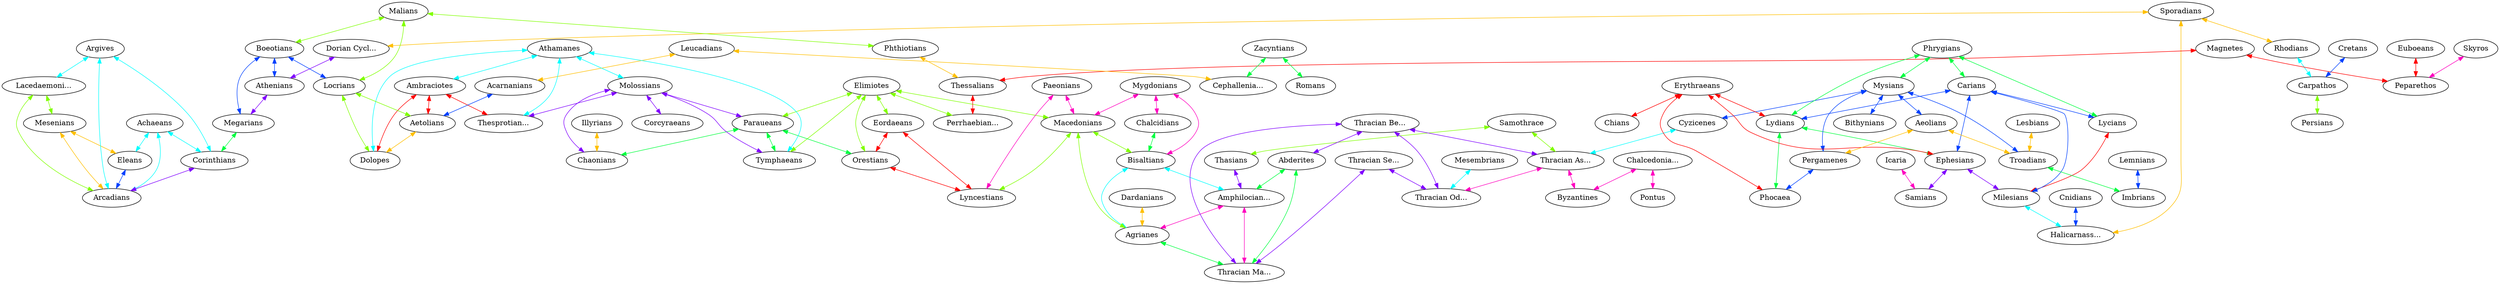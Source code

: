 graph x {
"Mesenians" [pos="1.88888888888889,-6.125",label="Mesenians"]
"Eleans" [pos="1.79166666666667,-5.47222222222222",label="Eleans"]
"Achaeans" [pos="2.125,-4.98611111111111",label="Achaeans"]
"Romans" [pos="0.916666666666667,-5.90277777777778",label="Romans"]
"Illyrians" [pos="0.319444444444444,-2",label="Illyrians"]
"Dardanians" [pos="3.52777777777778,-0.875",label="Dardanians"]
"Skyros" [pos="4.54166666666667,-4.06944444444444",label="Skyros"]
"Lemnians" [pos="5.22222222222222,-3.09722222222222",label="Lemnians"]
"Pontus" [pos="8.04166666666667,-1.04166666666667",label="Pontus"]
"Persians" [pos="8.05555555555556,-7.41666666666667",label="Persians"]
"Icaria" [pos="5.81944444444444,-5.72222222222222",label="Icaria"]
"Carpathos" [pos="6.91666666666667,-7.94444444444444",label="Carpathos"]
"Rhodians" [pos="7.40277777777778,-7.19444444444444",label="Rhodians"]
"Sporadians" [pos="6.25,-6.55555555555556",label="Sporadians"]
"Cnidians" [pos="8.36111111111111,-6.23611111111111",label="Cnidians"]
"Lycians" [pos="8.26388888888889,-5.73611111111111",label="Lycians"]
"Samians" [pos="6.34722222222222,-5.54166666666667",label="Samians"]
"Milesians" [pos="7.04166666666667,-5.63888888888889",label="Milesians"]
"Imbrians" [pos="5.59722222222222,-2.80555555555556",label="Imbrians"]
"Cyzicenes" [pos="7.52777777777778,-2.52777777777778",label="Cyzicenes"]
"Pergamenes" [pos="6.63888888888889,-3.81944444444444",label="Pergamenes"]
"Chalcedonians" [pos="8.40277777777778,-1.61111111111111",label="Chalcedonia..."]
"Phocaea" [pos="6.61111111111111,-4.43055555555556",label="Phocaea"]
"Lydians" [pos="7.59722222222222,-4.52777777777778",label="Lydians"]
"Chaonians" [pos="0.263888888888889,-2.54166666666667",label="Chaonians"]
"Corcyraeans" [pos="0.25,-3.36111111111111",label="Corcyraeans"]
"Orestians" [pos="0.930555555555556,-1.93055555555556",label="Orestians"]
"Thesprotians" [pos="0.763888888888889,-3.36111111111111",label="Thesprotian..."]
"Malians" [pos="2.29166666666667,-4.13888888888889",label="Malians"]
"Dorian Cycladians" [pos="4.75,-6.47222222222222",label="Dorian Cycl..."]
"Peparethos" [pos="3.98611111111111,-3.79166666666667",label="Peparethos"]
"Mysians" [pos="7.75,-3.36111111111111",label="Mysians"]
"Halicarnassians" [pos="7.48611111111111,-5.90277777777778",label="Halicarnass..."]
"Chalcidians" [pos="3.47222222222222,-2.58333333333333",label="Chalcidians"]
"Magnetes" [pos="3.05555555555556,-3.44444444444444",label="Magnetes"]
"Zacyntians" [pos="0.986111111111111,-5.52777777777778",label="Zacyntians"]
"Leucadians" [pos="0.694444444444444,-4.36111111111111",label="Leucadians"]
"Dolopes" [pos="1.875,-3.73611111111111",label="Dolopes"]
"Erythraeans" [pos="6.15277777777778,-4.81944444444444",label="Erythraeans"]
"Thracian Odrysi" [pos="6.44444444444444,-1.04166666666667",label="Thracian Od..."]
"Thracian Asti" [pos="6.625,-1.76388888888889",label="Thracian As..."]
"Thasians" [pos="4.65277777777778,-2.06944444444444",label="Thasians"]
"Bisaltians" [pos="3.59722222222222,-1.83333333333333",label="Bisaltians"]
"Eordaeans" [pos="1.73611111111111,-1.97222222222222",label="Eordaeans"]
"Phthiotians" [pos="2.68055555555556,-3.69444444444444",label="Phthiotians"]
"Elimiotes" [pos="1.84722222222222,-2.63888888888889",label="Elimiotes"]
"Amphilocians" [pos="3.98611111111111,-1.52777777777778",label="Amphilocian..."]
"Carians" [pos="7.76388888888889,-5.22222222222222",label="Carians"]
"Aeolians" [pos="6.66666666666667,-3.25",label="Aeolians"]
"Bithynians" [pos="8.30555555555556,-2.65277777777778",label="Bithynians"]
"Lesbians" [pos="5.47222222222222,-3.72222222222222",label="Lesbians"]
"Chians" [pos="5.5,-4.88888888888889",label="Chians"]
"Mesembrians" [pos="7.125,-0.694444444444444",label="Mesembrians"]
"Agrianes" [pos="3.77777777777778,-1.23611111111111",label="Agrianes"]
"Paeonians" [pos="2.625,-1.13888888888889",label="Paeonians"]
"Lyncestians" [pos="1.79166666666667,-1.56944444444444",label="Lyncestians"]
"Paraueans" [pos="0.944444444444444,-2.375",label="Paraueans"]
"Tymphaeans" [pos="1.47222222222222,-2.97222222222222",label="Tymphaeans"]
"Ambraciotes" [pos="1.41666666666667,-3.75",label="Ambraciotes"]
"Athamanes" [pos="1.59722222222222,-3.44444444444444",label="Athamanes"]
"Perrhaebians" [pos="2.25,-2.77777777777778",label="Perrhaebian..."]
"Acarnanians" [pos="1.25,-4.23611111111111",label="Acarnanians"]
"Aetolians" [pos="1.70833333333333,-4.43055555555556",label="Aetolians"]
"Locrians" [pos="2.68055555555556,-4.52777777777778",label="Locrians"]
"Boeotians" [pos="3.30555555555556,-4.80555555555556",label="Boeotians"]
"Megarians" [pos="2.5,-7.88888888888889",label="Megarians"]
"Corinthians" [pos="2.11111111111111,-7.93055555555556",label="Corinthians"]
"Argives" [pos="3.05555555555556,-5.69444444444444",label="Argives"]
"Mygdonians" [pos="3.15277777777778,-2.16666666666667",label="Mygdonians"]
"Samothrace" [pos="5.33333333333333,-2.16666666666667",label="Samothrace"]
"Thracian Maedi" [pos="4.95833333333333,-1.11111111111111",label="Thracian Ma..."]
"Phrygians" [pos="8.25,-5",label="Phrygians"]
"Byzantines" [pos="8.05555555555556,-1.47222222222222",label="Byzantines"]
"Troadians" [pos="6.11111111111111,-2.91666666666667",label="Troadians"]
"Ephesians" [pos="7.20833333333333,-5.26388888888889",label="Ephesians"]
"Cretans" [pos="4.70833333333333,-8.25",label="Cretans"]
"Lacedaemonians" [pos="2.84722222222222,-6.25",label="Lacedaemoni..."]
"Arcadians" [pos="2.25,-5.56944444444444",label="Arcadians"]
"Athenians" [pos="3.91666666666667,-5.22222222222222",label="Athenians"]
"Euboeans" [pos="3.94444444444444,-4.52777777777778",label="Euboeans"]
"Cephallenians" [pos="0.555555555555556,-4.83333333333333",label="Cephallenia..."]
"Thessalians" [pos="2.47222222222222,-3.38888888888889",label="Thessalians"]
"Molossians" [pos="0.722222222222222,-2.90277777777778",label="Molossians"]
"Thracian Bessi" [pos="5.875,-1.94444444444444",label="Thracian Be..."]
"Macedonians" [pos="2.47222222222222,-2.13888888888889",label="Macedonians"]
"Abderites" [pos="5.06944444444444,-1.5",label="Abderites"]
"Thracian Serdi" [pos="4.70833333333333,-0.722222222222222",label="Thracian Se..."]
"Sporadians" -- "Dorian Cycladians" [dir="both",color="0.125,1,1"]
"Sporadians" -- "Halicarnassians" [dir="both",color="0.125,1,1"]
"Sporadians" -- "Rhodians" [dir="both",color="0.125,1,1"]
"Elimiotes" -- "Paraueans" [dir="both",color="0.25,1,1"]
"Elimiotes" -- "Eordaeans" [dir="both",color="0.25,1,1"]
"Elimiotes" -- "Perrhaebians" [dir="both",color="0.25,1,1"]
"Elimiotes" -- "Macedonians" [dir="both",color="0.25,1,1"]
"Elimiotes" -- "Orestians" [dir="both",color="0.25,1,1"]
"Elimiotes" -- "Tymphaeans" [dir="both",color="0.25,1,1"]
"Phrygians" -- "Lydians" [dir="both",color="0.375,1,1"]
"Phrygians" -- "Mysians" [dir="both",color="0.375,1,1"]
"Phrygians" -- "Lycians" [dir="both",color="0.375,1,1"]
"Phrygians" -- "Carians" [dir="both",color="0.375,1,1"]
"Argives" -- "Corinthians" [dir="both",color="0.5,1,1"]
"Argives" -- "Lacedaemonians" [dir="both",color="0.5,1,1"]
"Argives" -- "Arcadians" [dir="both",color="0.5,1,1"]
"Carians" -- "Lydians" [dir="both",color="0.625,1,1"]
"Carians" -- "Ephesians" [dir="both",color="0.625,1,1"]
"Carians" -- "Milesians" [dir="both",color="0.625,1,1"]
"Carians" -- "Lycians" [dir="both",color="0.625,1,1"]
"Thracian Bessi" -- "Thracian Asti" [dir="both",color="0.75,1,1"]
"Thracian Bessi" -- "Thracian Odrysi" [dir="both",color="0.75,1,1"]
"Thracian Bessi" -- "Abderites" [dir="both",color="0.75,1,1"]
"Thracian Bessi" -- "Thracian Maedi" [dir="both",color="0.75,1,1"]
"Mygdonians" -- "Bisaltians" [dir="both",color="0.875,1,1"]
"Mygdonians" -- "Macedonians" [dir="both",color="0.875,1,1"]
"Mygdonians" -- "Chalcidians" [dir="both",color="0.875,1,1"]
"Erythraeans" -- "Lydians" [dir="both",color="1,1,1"]
"Erythraeans" -- "Ephesians" [dir="both",color="1,1,1"]
"Erythraeans" -- "Chians" [dir="both",color="1,1,1"]
"Erythraeans" -- "Phocaea" [dir="both",color="1,1,1"]
"Lesbians" -- "Troadians" [dir="both",color="0.125,1,1"]
"Malians" -- "Locrians" [dir="both",color="0.25,1,1"]
"Malians" -- "Phthiotians" [dir="both",color="0.25,1,1"]
"Malians" -- "Boeotians" [dir="both",color="0.25,1,1"]
"Lydians" -- "Ephesians" [dir="both",color="0.375,1,1"]
"Lydians" -- "Phocaea" [dir="both",color="0.375,1,1"]
"Athamanes" -- "Molossians" [dir="both",color="0.5,1,1"]
"Athamanes" -- "Thesprotians" [dir="both",color="0.5,1,1"]
"Athamanes" -- "Dolopes" [dir="both",color="0.5,1,1"]
"Athamanes" -- "Ambraciotes" [dir="both",color="0.5,1,1"]
"Athamanes" -- "Tymphaeans" [dir="both",color="0.5,1,1"]
"Mysians" -- "Pergamenes" [dir="both",color="0.625,1,1"]
"Mysians" -- "Aeolians" [dir="both",color="0.625,1,1"]
"Mysians" -- "Cyzicenes" [dir="both",color="0.625,1,1"]
"Mysians" -- "Bithynians" [dir="both",color="0.625,1,1"]
"Mysians" -- "Troadians" [dir="both",color="0.625,1,1"]
"Thracian Serdi" -- "Thracian Odrysi" [dir="both",color="0.75,1,1"]
"Thracian Serdi" -- "Thracian Maedi" [dir="both",color="0.75,1,1"]
"Skyros" -- "Peparethos" [dir="both",color="0.875,1,1"]
"Magnetes" -- "Peparethos" [dir="both",color="1,1,1"]
"Magnetes" -- "Thessalians" [dir="both",color="1,1,1"]
"Aeolians" -- "Pergamenes" [dir="both",color="0.125,1,1"]
"Aeolians" -- "Troadians" [dir="both",color="0.125,1,1"]
"Samothrace" -- "Thasians" [dir="both",color="0.25,1,1"]
"Samothrace" -- "Thracian Asti" [dir="both",color="0.25,1,1"]
"Troadians" -- "Imbrians" [dir="both",color="0.375,1,1"]
"Achaeans" -- "Eleans" [dir="both",color="0.5,1,1"]
"Achaeans" -- "Corinthians" [dir="both",color="0.5,1,1"]
"Achaeans" -- "Arcadians" [dir="both",color="0.5,1,1"]
"Lemnians" -- "Imbrians" [dir="both",color="0.625,1,1"]
"Dorian Cycladians" -- "Athenians" [dir="both",color="0.75,1,1"]
"Paeonians" -- "Lyncestians" [dir="both",color="0.875,1,1"]
"Paeonians" -- "Macedonians" [dir="both",color="0.875,1,1"]
"Euboeans" -- "Peparethos" [dir="both",color="1,1,1"]
"Leucadians" -- "Acarnanians" [dir="both",color="0.125,1,1"]
"Leucadians" -- "Cephallenians" [dir="both",color="0.125,1,1"]
"Lacedaemonians" -- "Mesenians" [dir="both",color="0.25,1,1"]
"Lacedaemonians" -- "Arcadians" [dir="both",color="0.25,1,1"]
"Zacyntians" -- "Romans" [dir="both",color="0.375,1,1"]
"Zacyntians" -- "Cephallenians" [dir="both",color="0.375,1,1"]
"Cyzicenes" -- "Thracian Asti" [dir="both",color="0.5,1,1"]
"Cretans" -- "Carpathos" [dir="both",color="0.625,1,1"]
"Thasians" -- "Amphilocians" [dir="both",color="0.75,1,1"]
"Chalcedonians" -- "Byzantines" [dir="both",color="0.875,1,1"]
"Chalcedonians" -- "Pontus" [dir="both",color="0.875,1,1"]
"Eordaeans" -- "Lyncestians" [dir="both",color="1,1,1"]
"Eordaeans" -- "Orestians" [dir="both",color="1,1,1"]
"Phthiotians" -- "Thessalians" [dir="both",color="0.125,1,1"]
"Macedonians" -- "Bisaltians" [dir="both",color="0.25,1,1"]
"Macedonians" -- "Agrianes" [dir="both",color="0.25,1,1"]
"Macedonians" -- "Lyncestians" [dir="both",color="0.25,1,1"]
"Chalcidians" -- "Bisaltians" [dir="both",color="0.375,1,1"]
"Boeotians" -- "Megarians" [dir="both",color="0.625,1,1"]
"Boeotians" -- "Locrians" [dir="both",color="0.625,1,1"]
"Boeotians" -- "Athenians" [dir="both",color="0.625,1,1"]
"Molossians" -- "Paraueans" [dir="both",color="0.75,1,1"]
"Molossians" -- "Chaonians" [dir="both",color="0.75,1,1"]
"Molossians" -- "Corcyraeans" [dir="both",color="0.75,1,1"]
"Molossians" -- "Thesprotians" [dir="both",color="0.75,1,1"]
"Molossians" -- "Tymphaeans" [dir="both",color="0.75,1,1"]
"Thessalians" -- "Perrhaebians" [dir="both",color="1,1,1"]
"Mesenians" -- "Eleans" [dir="both",color="0.125,1,1"]
"Mesenians" -- "Arcadians" [dir="both",color="0.125,1,1"]
"Locrians" -- "Dolopes" [dir="both",color="0.25,1,1"]
"Locrians" -- "Aetolians" [dir="both",color="0.25,1,1"]
"Paraueans" -- "Chaonians" [dir="both",color="0.375,1,1"]
"Paraueans" -- "Tymphaeans" [dir="both",color="0.375,1,1"]
"Paraueans" -- "Orestians" [dir="both",color="0.375,1,1"]
"Bisaltians" -- "Agrianes" [dir="both",color="0.5,1,1"]
"Bisaltians" -- "Amphilocians" [dir="both",color="0.5,1,1"]
"Acarnanians" -- "Aetolians" [dir="both",color="0.625,1,1"]
"Athenians" -- "Megarians" [dir="both",color="0.75,1,1"]
"Icaria" -- "Samians" [dir="both",color="0.875,1,1"]
"Orestians" -- "Lyncestians" [dir="both",color="1,1,1"]
"Illyrians" -- "Chaonians" [dir="both",color="0.125,1,1"]
"Abderites" -- "Amphilocians" [dir="both",color="0.375,1,1"]
"Abderites" -- "Thracian Maedi" [dir="both",color="0.375,1,1"]
"Rhodians" -- "Carpathos" [dir="both",color="0.5,1,1"]
"Eleans" -- "Arcadians" [dir="both",color="0.625,1,1"]
"Thracian Asti" -- "Byzantines" [dir="both",color="0.875,1,1"]
"Thracian Asti" -- "Thracian Odrysi" [dir="both",color="0.875,1,1"]
"Ambraciotes" -- "Thesprotians" [dir="both",color="1,1,1"]
"Ambraciotes" -- "Aetolians" [dir="both",color="1,1,1"]
"Ambraciotes" -- "Dolopes" [dir="both",color="1,1,1"]
"Aetolians" -- "Dolopes" [dir="both",color="0.125,1,1"]
"Carpathos" -- "Persians" [dir="both",color="0.25,1,1"]
"Mesembrians" -- "Thracian Odrysi" [dir="both",color="0.5,1,1"]
"Cnidians" -- "Halicarnassians" [dir="both",color="0.625,1,1"]
"Ephesians" -- "Samians" [dir="both",color="0.75,1,1"]
"Ephesians" -- "Milesians" [dir="both",color="0.75,1,1"]
"Lycians" -- "Milesians" [dir="both",color="1,1,1"]
"Dardanians" -- "Agrianes" [dir="both",color="0.125,1,1"]
"Megarians" -- "Corinthians" [dir="both",color="0.375,1,1"]
"Corinthians" -- "Arcadians" [dir="both",color="0.75,1,1"]
"Amphilocians" -- "Agrianes" [dir="both",color="0.875,1,1"]
"Amphilocians" -- "Thracian Maedi" [dir="both",color="0.875,1,1"]
"Agrianes" -- "Thracian Maedi" [dir="both",color="0.375,1,1"]
"Milesians" -- "Halicarnassians" [dir="both",color="0.5,1,1"]
"Pergamenes" -- "Phocaea" [dir="both",color="0.625,1,1"]
}
